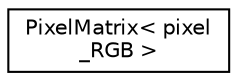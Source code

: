 digraph "Graphical Class Hierarchy"
{
 // LATEX_PDF_SIZE
  edge [fontname="Helvetica",fontsize="10",labelfontname="Helvetica",labelfontsize="10"];
  node [fontname="Helvetica",fontsize="10",shape=record];
  rankdir="LR";
  Node0 [label="PixelMatrix\< pixel\l_RGB \>",height=0.2,width=0.4,color="black", fillcolor="white", style="filled",URL="$class_pixel_matrix.html",tooltip=" "];
}
